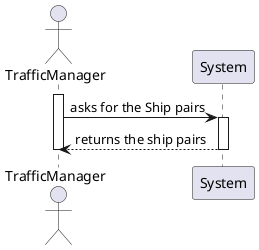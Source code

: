 @startuml
actor TrafficManager
participant System

activate TrafficManager
TrafficManager -> System: asks for the Ship pairs
activate System
System --> TrafficManager: returns the ship pairs
deactivate System



deactivate TrafficManager
@enduml
